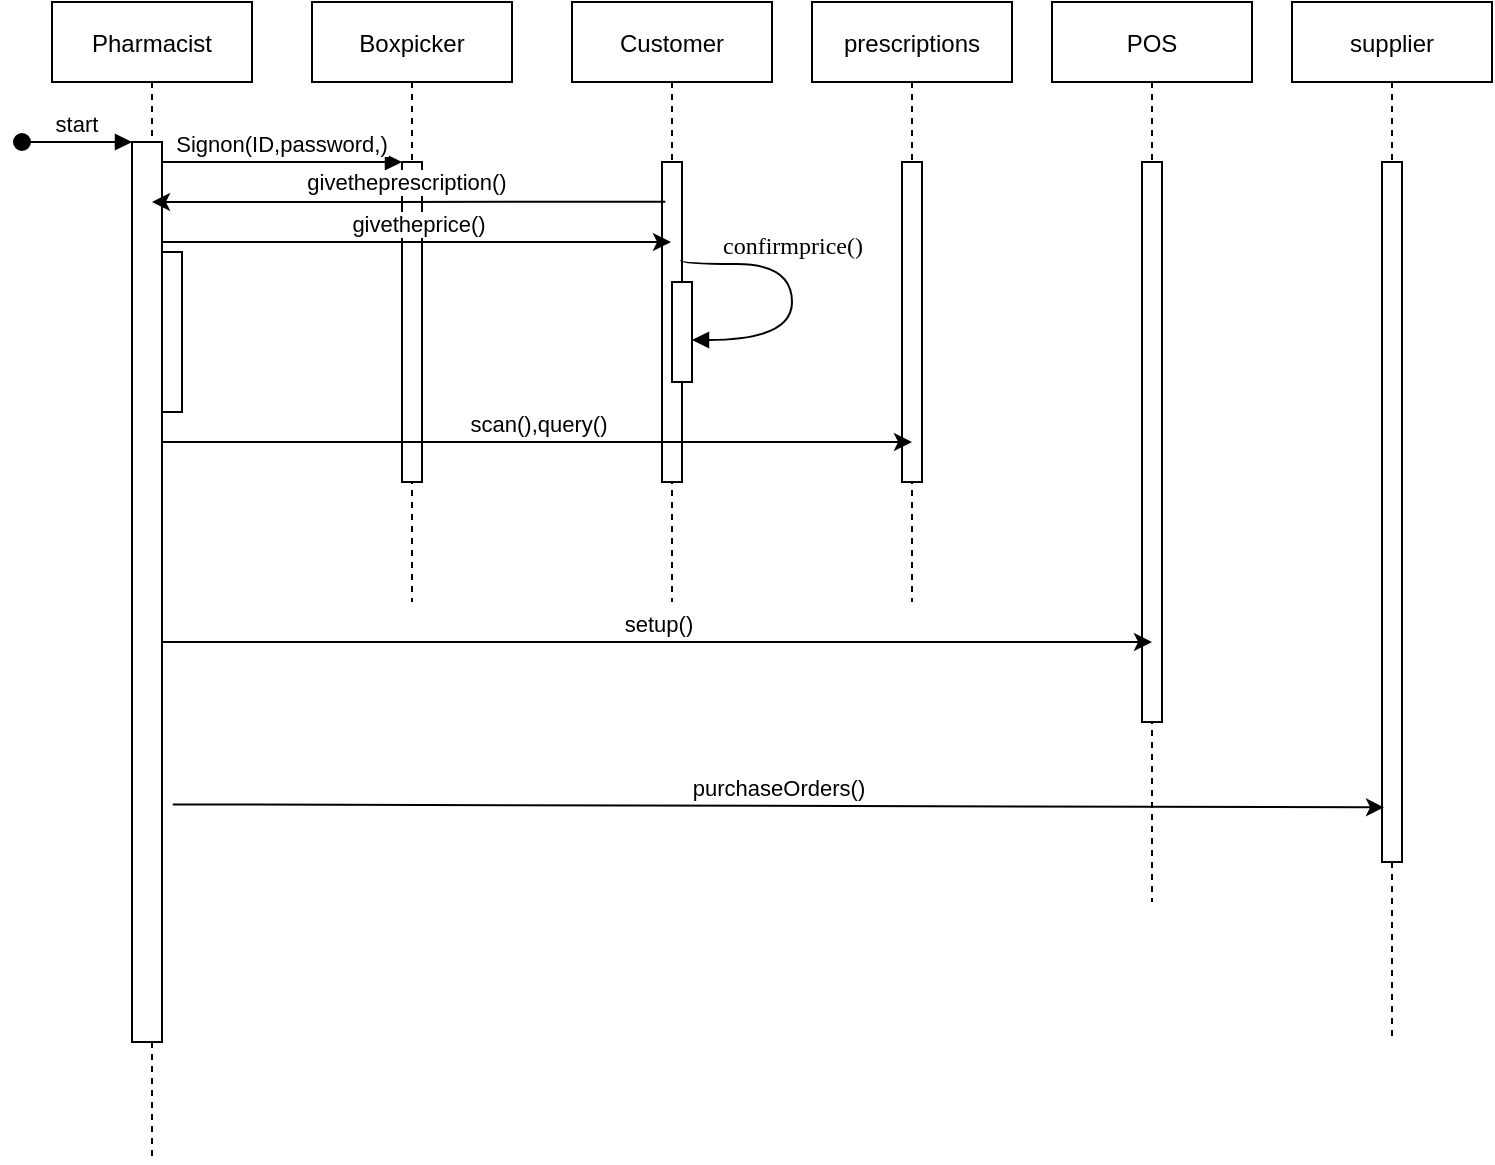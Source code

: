<mxfile version="14.7.0" type="github">
  <diagram id="kgpKYQtTHZ0yAKxKKP6v" name="Page-1">
    <mxGraphModel dx="1584" dy="587" grid="1" gridSize="10" guides="1" tooltips="1" connect="1" arrows="1" fold="1" page="1" pageScale="1" pageWidth="850" pageHeight="1100" math="0" shadow="0">
      <root>
        <mxCell id="0" />
        <mxCell id="1" parent="0" />
        <mxCell id="3nuBFxr9cyL0pnOWT2aG-1" value="Pharmacist" style="shape=umlLifeline;perimeter=lifelinePerimeter;container=1;collapsible=0;recursiveResize=0;rounded=0;shadow=0;strokeWidth=1;" parent="1" vertex="1">
          <mxGeometry x="-160" y="80" width="100" height="580" as="geometry" />
        </mxCell>
        <mxCell id="3nuBFxr9cyL0pnOWT2aG-2" value="" style="points=[];perimeter=orthogonalPerimeter;rounded=0;shadow=0;strokeWidth=1;" parent="3nuBFxr9cyL0pnOWT2aG-1" vertex="1">
          <mxGeometry x="40" y="70" width="15" height="450" as="geometry" />
        </mxCell>
        <mxCell id="3nuBFxr9cyL0pnOWT2aG-3" value="start" style="verticalAlign=bottom;startArrow=oval;endArrow=block;startSize=8;shadow=0;strokeWidth=1;" parent="3nuBFxr9cyL0pnOWT2aG-1" target="3nuBFxr9cyL0pnOWT2aG-2" edge="1">
          <mxGeometry relative="1" as="geometry">
            <mxPoint x="-15" y="70" as="sourcePoint" />
          </mxGeometry>
        </mxCell>
        <mxCell id="3nuBFxr9cyL0pnOWT2aG-4" value="" style="points=[];perimeter=orthogonalPerimeter;rounded=0;shadow=0;strokeWidth=1;" parent="3nuBFxr9cyL0pnOWT2aG-1" vertex="1">
          <mxGeometry x="55" y="125" width="10" height="80" as="geometry" />
        </mxCell>
        <mxCell id="3nuBFxr9cyL0pnOWT2aG-5" value="Boxpicker" style="shape=umlLifeline;perimeter=lifelinePerimeter;container=1;collapsible=0;recursiveResize=0;rounded=0;shadow=0;strokeWidth=1;" parent="1" vertex="1">
          <mxGeometry x="-30" y="80" width="100" height="300" as="geometry" />
        </mxCell>
        <mxCell id="3nuBFxr9cyL0pnOWT2aG-6" value="" style="points=[];perimeter=orthogonalPerimeter;rounded=0;shadow=0;strokeWidth=1;" parent="3nuBFxr9cyL0pnOWT2aG-5" vertex="1">
          <mxGeometry x="45" y="80" width="10" height="160" as="geometry" />
        </mxCell>
        <mxCell id="3nuBFxr9cyL0pnOWT2aG-8" value="Signon(ID,password,)" style="verticalAlign=bottom;endArrow=block;entryX=0;entryY=0;shadow=0;strokeWidth=1;" parent="1" source="3nuBFxr9cyL0pnOWT2aG-2" target="3nuBFxr9cyL0pnOWT2aG-6" edge="1">
          <mxGeometry relative="1" as="geometry">
            <mxPoint x="275" y="160" as="sourcePoint" />
          </mxGeometry>
        </mxCell>
        <mxCell id="99kKacBxsgLjMlLrP_GL-4" value="Customer" style="shape=umlLifeline;perimeter=lifelinePerimeter;container=1;collapsible=0;recursiveResize=0;rounded=0;shadow=0;strokeWidth=1;" parent="1" vertex="1">
          <mxGeometry x="100" y="80" width="100" height="300" as="geometry" />
        </mxCell>
        <mxCell id="99kKacBxsgLjMlLrP_GL-5" value="" style="points=[];perimeter=orthogonalPerimeter;rounded=0;shadow=0;strokeWidth=1;" parent="99kKacBxsgLjMlLrP_GL-4" vertex="1">
          <mxGeometry x="45" y="80" width="10" height="160" as="geometry" />
        </mxCell>
        <mxCell id="99kKacBxsgLjMlLrP_GL-6" value="supplier" style="shape=umlLifeline;perimeter=lifelinePerimeter;container=1;collapsible=0;recursiveResize=0;rounded=0;shadow=0;strokeWidth=1;" parent="1" vertex="1">
          <mxGeometry x="460" y="80" width="100" height="520" as="geometry" />
        </mxCell>
        <mxCell id="99kKacBxsgLjMlLrP_GL-7" value="" style="points=[];perimeter=orthogonalPerimeter;rounded=0;shadow=0;strokeWidth=1;" parent="99kKacBxsgLjMlLrP_GL-6" vertex="1">
          <mxGeometry x="45" y="80" width="10" height="350" as="geometry" />
        </mxCell>
        <mxCell id="99kKacBxsgLjMlLrP_GL-8" value="prescriptions" style="shape=umlLifeline;perimeter=lifelinePerimeter;container=1;collapsible=0;recursiveResize=0;rounded=0;shadow=0;strokeWidth=1;" parent="1" vertex="1">
          <mxGeometry x="220" y="80" width="100" height="300" as="geometry" />
        </mxCell>
        <mxCell id="99kKacBxsgLjMlLrP_GL-9" value="" style="points=[];perimeter=orthogonalPerimeter;rounded=0;shadow=0;strokeWidth=1;" parent="99kKacBxsgLjMlLrP_GL-8" vertex="1">
          <mxGeometry x="45" y="80" width="10" height="160" as="geometry" />
        </mxCell>
        <mxCell id="99kKacBxsgLjMlLrP_GL-2" value="POS" style="shape=umlLifeline;perimeter=lifelinePerimeter;container=1;collapsible=0;recursiveResize=0;rounded=0;shadow=0;strokeWidth=1;" parent="1" vertex="1">
          <mxGeometry x="340" y="80" width="100" height="450" as="geometry" />
        </mxCell>
        <mxCell id="99kKacBxsgLjMlLrP_GL-3" value="" style="points=[];perimeter=orthogonalPerimeter;rounded=0;shadow=0;strokeWidth=1;" parent="99kKacBxsgLjMlLrP_GL-2" vertex="1">
          <mxGeometry x="45" y="80" width="10" height="280" as="geometry" />
        </mxCell>
        <mxCell id="99kKacBxsgLjMlLrP_GL-10" value="givetheprescription()" style="endArrow=classic;html=1;verticalAlign=bottom;exitX=0.166;exitY=0.124;exitDx=0;exitDy=0;exitPerimeter=0;" parent="1" source="99kKacBxsgLjMlLrP_GL-5" target="3nuBFxr9cyL0pnOWT2aG-1" edge="1">
          <mxGeometry x="0.014" y="-1" width="50" height="50" relative="1" as="geometry">
            <mxPoint x="110" y="300" as="sourcePoint" />
            <mxPoint x="-100" y="210" as="targetPoint" />
            <Array as="points">
              <mxPoint y="180" />
              <mxPoint x="-30" y="180" />
              <mxPoint x="-80" y="180" />
            </Array>
            <mxPoint as="offset" />
          </mxGeometry>
        </mxCell>
        <mxCell id="99kKacBxsgLjMlLrP_GL-11" value="scan(),query()" style="endArrow=classic;html=1;verticalAlign=bottom;entryX=0.5;entryY=0.875;entryDx=0;entryDy=0;entryPerimeter=0;" parent="1" source="3nuBFxr9cyL0pnOWT2aG-2" target="99kKacBxsgLjMlLrP_GL-9" edge="1">
          <mxGeometry width="50" height="50" relative="1" as="geometry">
            <mxPoint x="-101" y="300" as="sourcePoint" />
            <mxPoint x="250" y="300" as="targetPoint" />
            <Array as="points">
              <mxPoint x="70" y="300" />
            </Array>
          </mxGeometry>
        </mxCell>
        <mxCell id="99kKacBxsgLjMlLrP_GL-12" value="givetheprice()" style="endArrow=classic;html=1;verticalAlign=bottom;" parent="1" source="3nuBFxr9cyL0pnOWT2aG-2" target="99kKacBxsgLjMlLrP_GL-4" edge="1">
          <mxGeometry width="50" height="50" relative="1" as="geometry">
            <mxPoint x="-100" y="200" as="sourcePoint" />
            <mxPoint x="-20" y="330" as="targetPoint" />
            <Array as="points">
              <mxPoint x="-30" y="200" />
            </Array>
          </mxGeometry>
        </mxCell>
        <mxCell id="99kKacBxsgLjMlLrP_GL-13" value="" style="points=[];perimeter=orthogonalPerimeter;rounded=0;shadow=0;strokeWidth=1;" parent="1" vertex="1">
          <mxGeometry x="150" y="220" width="10" height="50" as="geometry" />
        </mxCell>
        <mxCell id="99kKacBxsgLjMlLrP_GL-16" value="confirmprice()" style="html=1;verticalAlign=bottom;endArrow=block;labelBackgroundColor=none;fontFamily=Verdana;fontSize=12;elbow=vertical;edgeStyle=orthogonalEdgeStyle;curved=1;entryX=1;entryY=0.58;entryDx=0;entryDy=0;entryPerimeter=0;exitX=0.938;exitY=0.307;exitDx=0;exitDy=0;exitPerimeter=0;" parent="1" source="99kKacBxsgLjMlLrP_GL-5" target="99kKacBxsgLjMlLrP_GL-13" edge="1">
          <mxGeometry x="-0.21" relative="1" as="geometry">
            <mxPoint x="165.38" y="211.04" as="sourcePoint" />
            <mxPoint x="165" y="249" as="targetPoint" />
            <Array as="points">
              <mxPoint x="154" y="211" />
              <mxPoint x="210" y="211" />
              <mxPoint x="210" y="249" />
            </Array>
            <mxPoint as="offset" />
          </mxGeometry>
        </mxCell>
        <mxCell id="3IAse8bKkGqNGghXpZyU-1" value="setup()" style="endArrow=classic;html=1;verticalAlign=bottom;" edge="1" parent="1" source="3nuBFxr9cyL0pnOWT2aG-2">
          <mxGeometry width="50" height="50" relative="1" as="geometry">
            <mxPoint x="-50" y="400" as="sourcePoint" />
            <mxPoint x="390" y="400" as="targetPoint" />
          </mxGeometry>
        </mxCell>
        <mxCell id="3IAse8bKkGqNGghXpZyU-5" value="purchaseOrders()" style="endArrow=classic;html=1;exitX=1.36;exitY=0.736;exitDx=0;exitDy=0;exitPerimeter=0;entryX=0.1;entryY=0.922;entryDx=0;entryDy=0;entryPerimeter=0;verticalAlign=bottom;" edge="1" parent="1" source="3nuBFxr9cyL0pnOWT2aG-2" target="99kKacBxsgLjMlLrP_GL-7">
          <mxGeometry width="50" height="50" relative="1" as="geometry">
            <mxPoint x="-40" y="520" as="sourcePoint" />
            <mxPoint x="10" y="470" as="targetPoint" />
          </mxGeometry>
        </mxCell>
      </root>
    </mxGraphModel>
  </diagram>
</mxfile>
